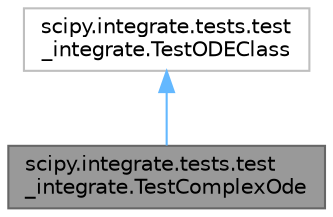 digraph "scipy.integrate.tests.test_integrate.TestComplexOde"
{
 // LATEX_PDF_SIZE
  bgcolor="transparent";
  edge [fontname=Helvetica,fontsize=10,labelfontname=Helvetica,labelfontsize=10];
  node [fontname=Helvetica,fontsize=10,shape=box,height=0.2,width=0.4];
  Node1 [id="Node000001",label="scipy.integrate.tests.test\l_integrate.TestComplexOde",height=0.2,width=0.4,color="gray40", fillcolor="grey60", style="filled", fontcolor="black",tooltip=" "];
  Node2 -> Node1 [id="edge1_Node000001_Node000002",dir="back",color="steelblue1",style="solid",tooltip=" "];
  Node2 [id="Node000002",label="scipy.integrate.tests.test\l_integrate.TestODEClass",height=0.2,width=0.4,color="grey75", fillcolor="white", style="filled",URL="$d2/df7/classscipy_1_1integrate_1_1tests_1_1test__integrate_1_1TestODEClass.html",tooltip=" "];
}
